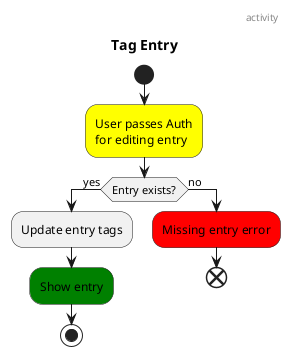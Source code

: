 @startuml tag-entry-activity
header activity
title Tag Entry

start
[[auth-activity.svg]]#yellow:User passes Auth\nfor editing entry;
if (Entry exists?) then (yes)
    :Update entry tags; 
    #green:Show entry;
    stop
else (no)
    #red:Missing entry error;
    end
endif
@enduml